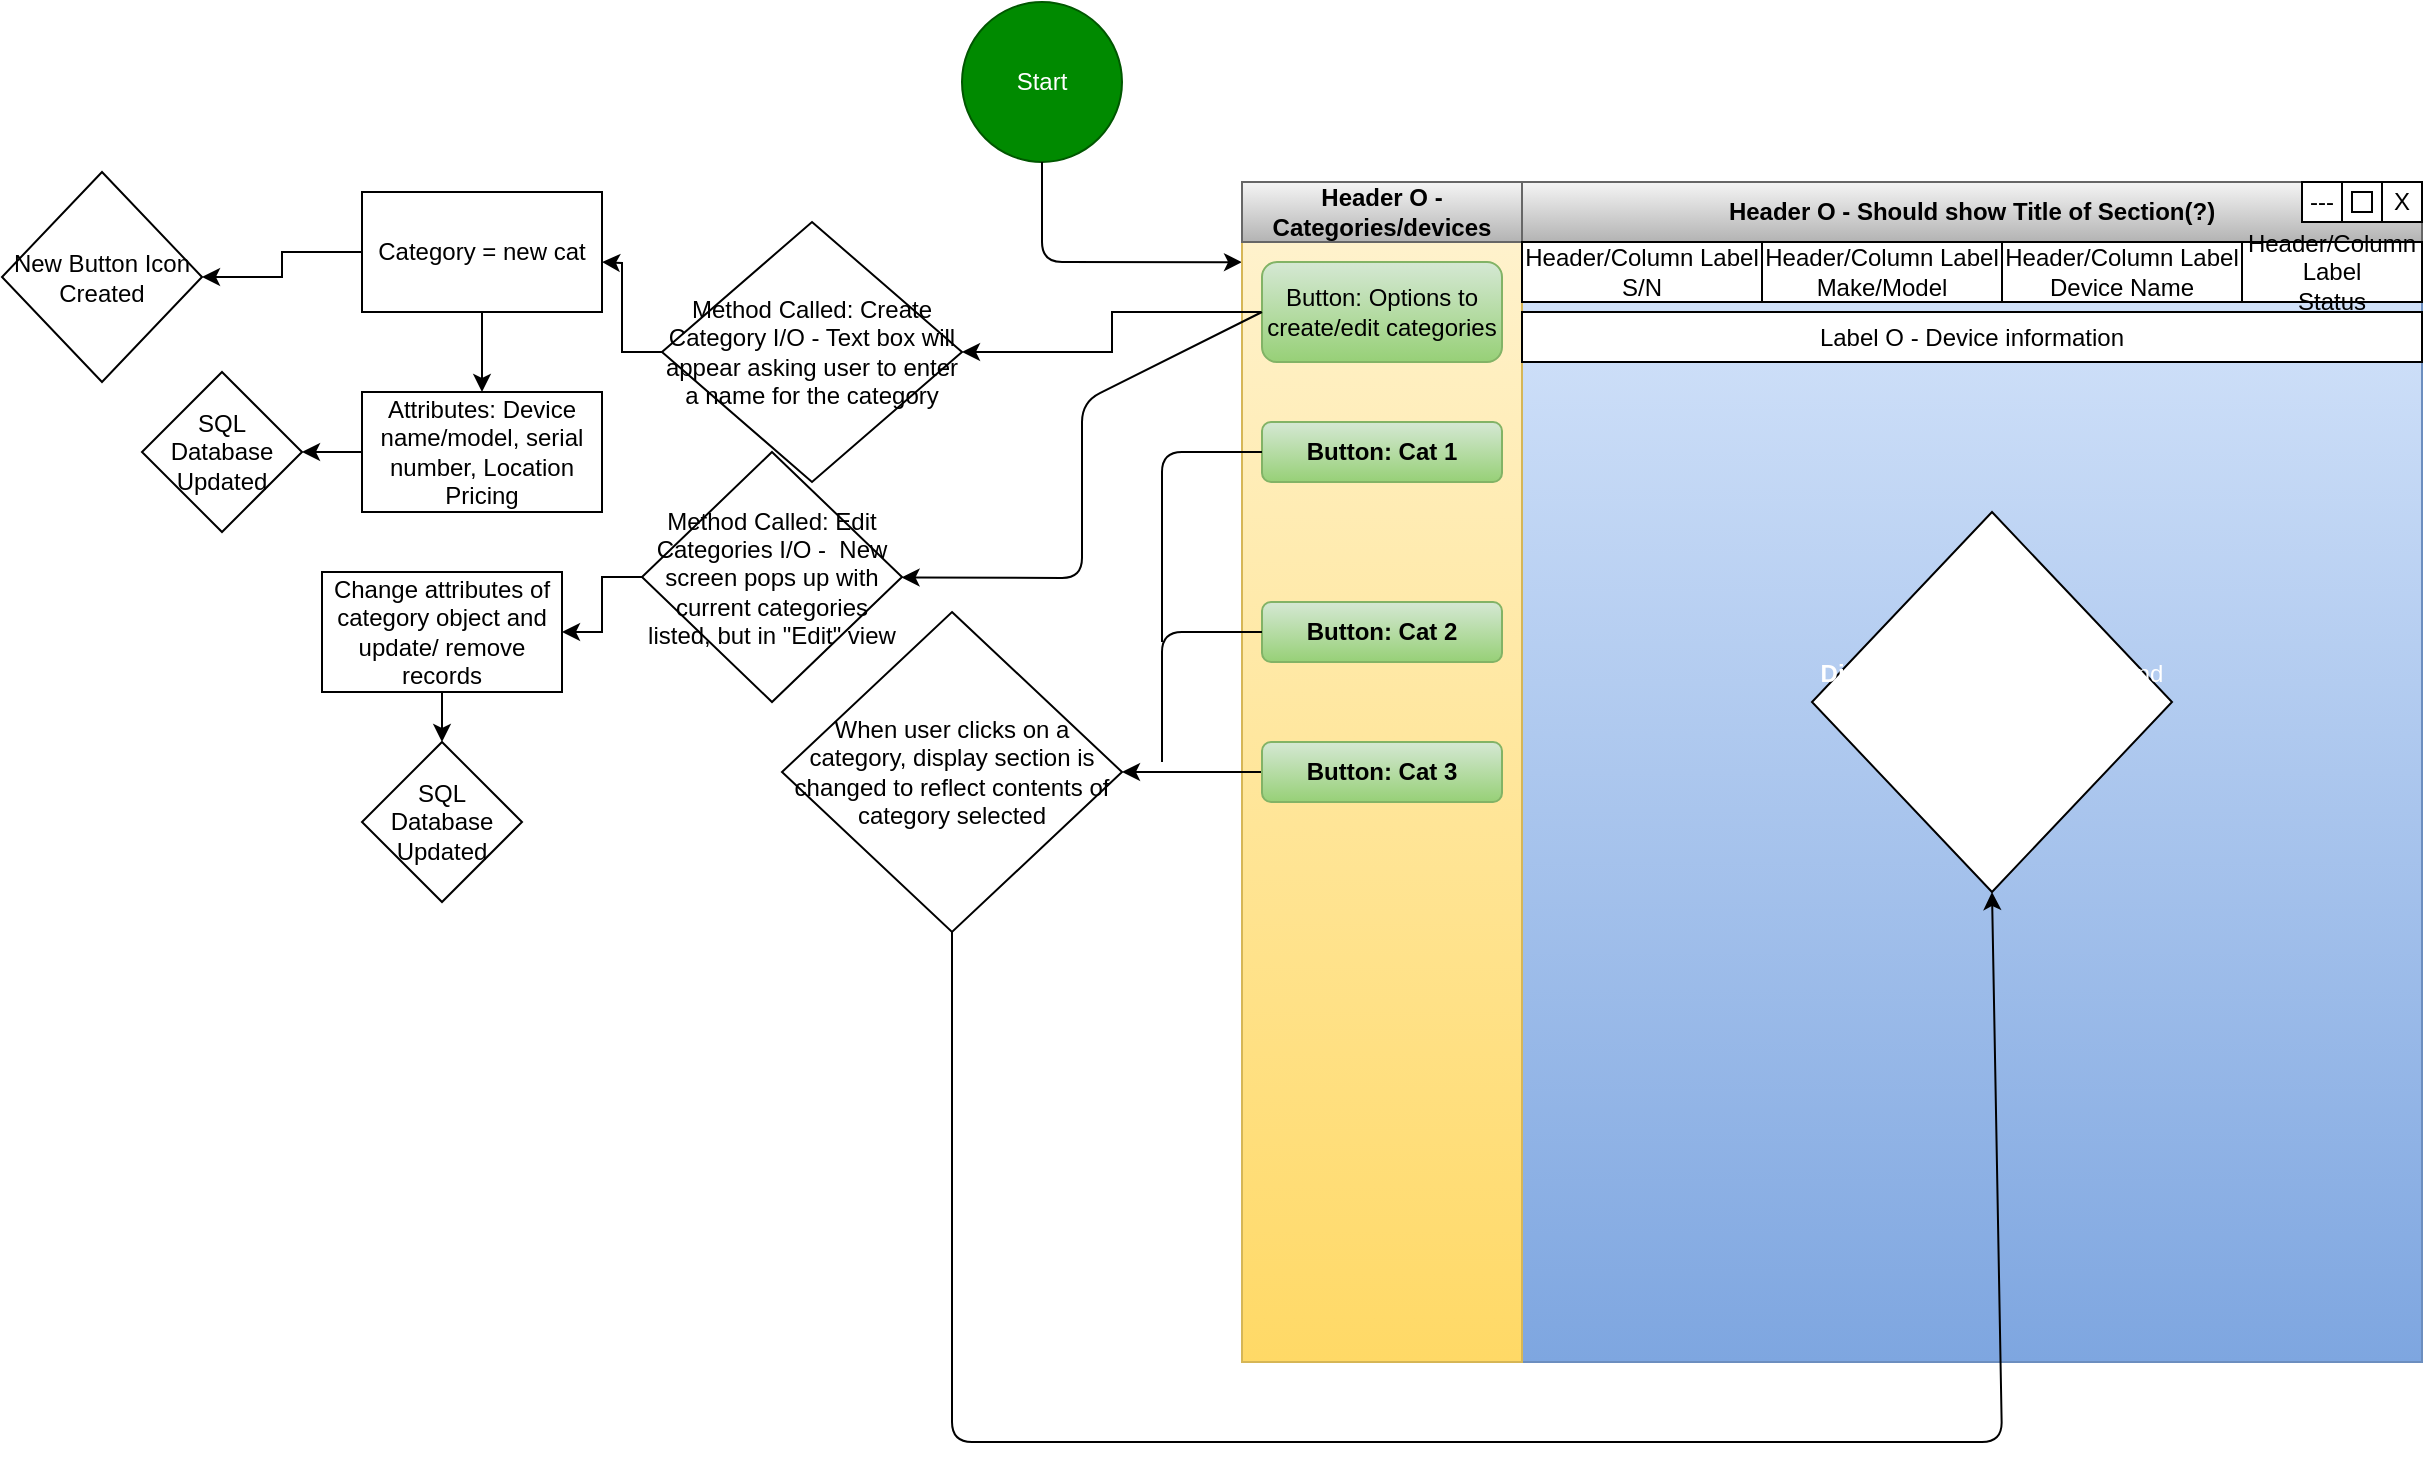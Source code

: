 <mxfile version="14.2.4" type="embed" pages="2">
    <diagram id="U8UwtBdHkWbJrZiE4U4J" name="Main Page">
        <mxGraphModel dx="1968" dy="1890" grid="1" gridSize="10" guides="1" tooltips="1" connect="1" arrows="1" fold="1" page="1" pageScale="1" pageWidth="850" pageHeight="1100" math="0" shadow="0">
            <root>
                <mxCell id="0"/>
                <mxCell id="1" parent="0"/>
                <mxCell id="2" value="Start" style="ellipse;whiteSpace=wrap;html=1;fillColor=#008a00;strokeColor=#005700;fontColor=#ffffff;" parent="1" vertex="1">
                    <mxGeometry y="-90" width="80" height="80" as="geometry"/>
                </mxCell>
                <mxCell id="3" value="" style="endArrow=classic;html=1;exitX=0.5;exitY=1;exitDx=0;exitDy=0;entryX=0;entryY=0.018;entryDx=0;entryDy=0;entryPerimeter=0;" parent="1" source="2" target="16" edge="1">
                    <mxGeometry width="50" height="50" relative="1" as="geometry">
                        <mxPoint x="400" y="430" as="sourcePoint"/>
                        <mxPoint x="120" y="40" as="targetPoint"/>
                        <Array as="points">
                            <mxPoint x="40" y="40"/>
                        </Array>
                    </mxGeometry>
                </mxCell>
                <mxCell id="4" value="" style="whiteSpace=wrap;html=1;aspect=fixed;gradientColor=#7ea6e0;fillColor=#dae8fc;strokeColor=#6c8ebf;" parent="1" vertex="1">
                    <mxGeometry x="140" width="590" height="590" as="geometry"/>
                </mxCell>
                <mxCell id="5" value="&lt;b&gt;&lt;font color=&quot;#000000&quot;&gt;Header O - Should show Title of Section(?)&lt;/font&gt;&lt;/b&gt;" style="rounded=0;whiteSpace=wrap;html=1;gradientColor=#b3b3b3;fillColor=#f5f5f5;strokeColor=#666666;" parent="1" vertex="1">
                    <mxGeometry x="280" width="450" height="30" as="geometry"/>
                </mxCell>
                <mxCell id="6" value="---" style="rounded=0;whiteSpace=wrap;html=1;" parent="1" vertex="1">
                    <mxGeometry x="670" width="20" height="20" as="geometry"/>
                </mxCell>
                <mxCell id="8" value="X" style="rounded=0;whiteSpace=wrap;html=1;" parent="1" vertex="1">
                    <mxGeometry x="710" width="20" height="20" as="geometry"/>
                </mxCell>
                <mxCell id="9" value="" style="rounded=0;whiteSpace=wrap;html=1;" parent="1" vertex="1">
                    <mxGeometry x="690" width="20" height="20" as="geometry"/>
                </mxCell>
                <mxCell id="10" value="" style="rounded=0;whiteSpace=wrap;html=1;" parent="1" vertex="1">
                    <mxGeometry x="695" y="5" width="10" height="10" as="geometry"/>
                </mxCell>
                <mxCell id="16" value="" style="rounded=0;whiteSpace=wrap;html=1;gradientColor=#ffd966;fillColor=#fff2cc;strokeColor=#d6b656;" parent="1" vertex="1">
                    <mxGeometry x="140" y="30" width="140" height="560" as="geometry"/>
                </mxCell>
                <mxCell id="17" value="&lt;font color=&quot;#000000&quot;&gt;&lt;b&gt;Header O - Categories/devices&lt;/b&gt;&lt;/font&gt;" style="rounded=0;whiteSpace=wrap;html=1;gradientColor=#b3b3b3;fillColor=#f5f5f5;strokeColor=#666666;" parent="1" vertex="1">
                    <mxGeometry x="140" width="140" height="30" as="geometry"/>
                </mxCell>
                <mxCell id="18" value="&lt;b&gt;&lt;font color=&quot;#000000&quot;&gt;Button: Cat 1&lt;/font&gt;&lt;/b&gt;" style="rounded=1;whiteSpace=wrap;html=1;gradientColor=#97d077;fillColor=#d5e8d4;strokeColor=#82b366;" parent="1" vertex="1">
                    <mxGeometry x="150" y="120" width="120" height="30" as="geometry"/>
                </mxCell>
                <mxCell id="19" value="&lt;b&gt;&lt;font color=&quot;#000000&quot;&gt;Button: Cat 2&lt;/font&gt;&lt;/b&gt;" style="rounded=1;whiteSpace=wrap;html=1;gradientColor=#97d077;fillColor=#d5e8d4;strokeColor=#82b366;" parent="1" vertex="1">
                    <mxGeometry x="150" y="210" width="120" height="30" as="geometry"/>
                </mxCell>
                <mxCell id="29" value="" style="edgeStyle=orthogonalEdgeStyle;rounded=0;orthogonalLoop=1;jettySize=auto;html=1;" parent="1" source="20" target="24" edge="1">
                    <mxGeometry relative="1" as="geometry"/>
                </mxCell>
                <mxCell id="20" value="&lt;font color=&quot;#000000&quot;&gt;&lt;b&gt;Button: Cat 3&lt;/b&gt;&lt;/font&gt;" style="rounded=1;whiteSpace=wrap;html=1;gradientColor=#97d077;fillColor=#d5e8d4;strokeColor=#82b366;" parent="1" vertex="1">
                    <mxGeometry x="150" y="280" width="120" height="30" as="geometry"/>
                </mxCell>
                <mxCell id="24" value="When user clicks on a category, display section is changed to reflect contents of category selected" style="rhombus;whiteSpace=wrap;html=1;" parent="1" vertex="1">
                    <mxGeometry x="-90" y="215" width="170" height="160" as="geometry"/>
                </mxCell>
                <mxCell id="27" value="" style="endArrow=none;html=1;entryX=0;entryY=0.5;entryDx=0;entryDy=0;" parent="1" target="18" edge="1">
                    <mxGeometry width="50" height="50" relative="1" as="geometry">
                        <mxPoint x="100" y="230" as="sourcePoint"/>
                        <mxPoint x="80" y="150" as="targetPoint"/>
                        <Array as="points">
                            <mxPoint x="100" y="135"/>
                        </Array>
                    </mxGeometry>
                </mxCell>
                <mxCell id="28" value="" style="endArrow=none;html=1;exitX=0;exitY=0.5;exitDx=0;exitDy=0;" parent="1" source="19" edge="1">
                    <mxGeometry width="50" height="50" relative="1" as="geometry">
                        <mxPoint x="400" y="210" as="sourcePoint"/>
                        <mxPoint x="100" y="290" as="targetPoint"/>
                        <Array as="points">
                            <mxPoint x="100" y="225"/>
                        </Array>
                    </mxGeometry>
                </mxCell>
                <mxCell id="32" value="" style="edgeStyle=orthogonalEdgeStyle;rounded=0;orthogonalLoop=1;jettySize=auto;html=1;" parent="1" source="30" target="31" edge="1">
                    <mxGeometry relative="1" as="geometry"/>
                </mxCell>
                <mxCell id="30" value="&lt;font color=&quot;#000000&quot;&gt;Button: Options to create/edit categories&lt;/font&gt;" style="rounded=1;whiteSpace=wrap;html=1;gradientColor=#97d077;fillColor=#d5e8d4;strokeColor=#82b366;" parent="1" vertex="1">
                    <mxGeometry x="150" y="40" width="120" height="50" as="geometry"/>
                </mxCell>
                <mxCell id="36" value="" style="edgeStyle=orthogonalEdgeStyle;rounded=0;orthogonalLoop=1;jettySize=auto;html=1;" parent="1" source="31" edge="1">
                    <mxGeometry relative="1" as="geometry">
                        <mxPoint x="-180" y="40" as="targetPoint"/>
                    </mxGeometry>
                </mxCell>
                <mxCell id="31" value="Method Called: Create Category I/O - Text box will appear asking user to enter a name for the category" style="rhombus;whiteSpace=wrap;html=1;" parent="1" vertex="1">
                    <mxGeometry x="-150" y="20" width="150" height="130" as="geometry"/>
                </mxCell>
                <mxCell id="40" value="" style="edgeStyle=orthogonalEdgeStyle;rounded=0;orthogonalLoop=1;jettySize=auto;html=1;" parent="1" source="38" target="39" edge="1">
                    <mxGeometry relative="1" as="geometry"/>
                </mxCell>
                <mxCell id="61" value="" style="edgeStyle=orthogonalEdgeStyle;rounded=0;orthogonalLoop=1;jettySize=auto;html=1;" edge="1" parent="1" source="38" target="60">
                    <mxGeometry relative="1" as="geometry"/>
                </mxCell>
                <mxCell id="38" value="Category = new cat" style="rounded=0;whiteSpace=wrap;html=1;" parent="1" vertex="1">
                    <mxGeometry x="-300" y="5" width="120" height="60" as="geometry"/>
                </mxCell>
                <mxCell id="56" value="" style="edgeStyle=orthogonalEdgeStyle;rounded=0;orthogonalLoop=1;jettySize=auto;html=1;" parent="1" source="39" target="55" edge="1">
                    <mxGeometry relative="1" as="geometry"/>
                </mxCell>
                <mxCell id="39" value="Attributes: Device name/model, serial number, Location Pricing" style="whiteSpace=wrap;html=1;rounded=0;" parent="1" vertex="1">
                    <mxGeometry x="-300" y="105" width="120" height="60" as="geometry"/>
                </mxCell>
                <mxCell id="41" value="Label O - Device information" style="rounded=0;whiteSpace=wrap;html=1;" parent="1" vertex="1">
                    <mxGeometry x="280" y="65" width="450" height="25" as="geometry"/>
                </mxCell>
                <mxCell id="42" value="Header/Column Label&lt;br&gt;S/N" style="rounded=0;whiteSpace=wrap;html=1;" parent="1" vertex="1">
                    <mxGeometry x="280" y="30" width="120" height="30" as="geometry"/>
                </mxCell>
                <mxCell id="43" value="Header/Column Label&lt;br&gt;Make/Model" style="rounded=0;whiteSpace=wrap;html=1;" parent="1" vertex="1">
                    <mxGeometry x="400" y="30" width="120" height="30" as="geometry"/>
                </mxCell>
                <mxCell id="44" value="Header/Column Label&lt;br&gt;Device Name" style="rounded=0;whiteSpace=wrap;html=1;" parent="1" vertex="1">
                    <mxGeometry x="520" y="30" width="120" height="30" as="geometry"/>
                </mxCell>
                <mxCell id="45" value="Header/Column Label&lt;br&gt;Status" style="rounded=0;whiteSpace=wrap;html=1;" parent="1" vertex="1">
                    <mxGeometry x="640" y="30" width="90" height="30" as="geometry"/>
                </mxCell>
                <mxCell id="50" value="" style="edgeStyle=orthogonalEdgeStyle;rounded=0;orthogonalLoop=1;jettySize=auto;html=1;" parent="1" source="46" target="49" edge="1">
                    <mxGeometry relative="1" as="geometry"/>
                </mxCell>
                <mxCell id="46" value="Method Called: Edit Categories I/O -&amp;nbsp; New screen pops up with current categories listed, but in &quot;Edit&quot; view&lt;br&gt;" style="rhombus;whiteSpace=wrap;html=1;" parent="1" vertex="1">
                    <mxGeometry x="-160" y="135" width="130" height="125" as="geometry"/>
                </mxCell>
                <mxCell id="47" value="" style="endArrow=classic;html=1;exitX=0;exitY=0.5;exitDx=0;exitDy=0;" parent="1" source="30" target="46" edge="1">
                    <mxGeometry width="50" height="50" relative="1" as="geometry">
                        <mxPoint x="220" y="220" as="sourcePoint"/>
                        <mxPoint x="270" y="170" as="targetPoint"/>
                        <Array as="points">
                            <mxPoint x="60" y="110"/>
                            <mxPoint x="60" y="198"/>
                        </Array>
                    </mxGeometry>
                </mxCell>
                <mxCell id="54" value="" style="edgeStyle=orthogonalEdgeStyle;rounded=0;orthogonalLoop=1;jettySize=auto;html=1;" parent="1" source="49" target="53" edge="1">
                    <mxGeometry relative="1" as="geometry"/>
                </mxCell>
                <mxCell id="49" value="Change attributes of category object and update/ remove records" style="rounded=0;whiteSpace=wrap;html=1;" parent="1" vertex="1">
                    <mxGeometry x="-320" y="195" width="120" height="60" as="geometry"/>
                </mxCell>
                <mxCell id="53" value="SQL Database Updated" style="rhombus;whiteSpace=wrap;html=1;rounded=0;" parent="1" vertex="1">
                    <mxGeometry x="-300" y="280" width="80" height="80" as="geometry"/>
                </mxCell>
                <mxCell id="55" value="SQL Database Updated" style="rhombus;whiteSpace=wrap;html=1;rounded=0;" parent="1" vertex="1">
                    <mxGeometry x="-410" y="95" width="80" height="80" as="geometry"/>
                </mxCell>
                <mxCell id="57" value="&lt;font color=&quot;#ffffff&quot;&gt;&lt;b&gt;Display section&lt;/b&gt;&amp;nbsp;is dynamic and will change based on buttons press&lt;/font&gt;" style="rhombus;whiteSpace=wrap;html=1;" parent="1" vertex="1">
                    <mxGeometry x="425" y="165" width="180" height="190" as="geometry"/>
                </mxCell>
                <mxCell id="60" value="New Button Icon Created" style="rhombus;whiteSpace=wrap;html=1;rounded=0;" vertex="1" parent="1">
                    <mxGeometry x="-480" y="-5" width="100" height="105" as="geometry"/>
                </mxCell>
                <mxCell id="62" value="" style="endArrow=classic;html=1;exitX=0.5;exitY=1;exitDx=0;exitDy=0;entryX=0.5;entryY=1;entryDx=0;entryDy=0;" edge="1" parent="1" source="24" target="57">
                    <mxGeometry width="50" height="50" relative="1" as="geometry">
                        <mxPoint x="250" y="420" as="sourcePoint"/>
                        <mxPoint x="300" y="370" as="targetPoint"/>
                        <Array as="points">
                            <mxPoint x="-5" y="630"/>
                            <mxPoint x="520" y="630"/>
                        </Array>
                    </mxGeometry>
                </mxCell>
            </root>
        </mxGraphModel>
    </diagram>
    <diagram id="tu8CmVaOAoM0T_PG66jl" name="Creation Page">
        <mxGraphModel dx="1118" dy="790" grid="1" gridSize="10" guides="1" tooltips="1" connect="1" arrows="1" fold="1" page="1" pageScale="1" pageWidth="850" pageHeight="1100" math="0" shadow="0">
            <root>
                <mxCell id="1I7Qele2aH024r_aib0B-0"/>
                <mxCell id="1I7Qele2aH024r_aib0B-1" parent="1I7Qele2aH024r_aib0B-0"/>
                <mxCell id="TXRWi1a7pR1DtGI8HC0N-2" value="" style="edgeStyle=orthogonalEdgeStyle;rounded=0;orthogonalLoop=1;jettySize=auto;html=1;entryX=0.5;entryY=0;entryDx=0;entryDy=0;" edge="1" parent="1I7Qele2aH024r_aib0B-1" source="TXRWi1a7pR1DtGI8HC0N-0" target="TXRWi1a7pR1DtGI8HC0N-3">
                    <mxGeometry relative="1" as="geometry"/>
                </mxCell>
                <mxCell id="TXRWi1a7pR1DtGI8HC0N-0" value="Method Called: Create Category I/O - Text box will appear asking user to enter a name for the category" style="rhombus;whiteSpace=wrap;html=1;fillColor=#008a00;strokeColor=#005700;fontColor=#ffffff;" vertex="1" parent="1I7Qele2aH024r_aib0B-1">
                    <mxGeometry x="345" width="150" height="130" as="geometry"/>
                </mxCell>
                <mxCell id="TXRWi1a7pR1DtGI8HC0N-1" value="" style="whiteSpace=wrap;html=1;aspect=fixed;gradientColor=#7ea6e0;fillColor=#dae8fc;strokeColor=#6c8ebf;" vertex="1" parent="1I7Qele2aH024r_aib0B-1">
                    <mxGeometry x="300" y="240" width="240" height="240" as="geometry"/>
                </mxCell>
                <mxCell id="TXRWi1a7pR1DtGI8HC0N-3" value="Header O - Category Creation Screen" style="rounded=1;whiteSpace=wrap;html=1;gradientColor=#b3b3b3;fillColor=#f5f5f5;strokeColor=#666666;fontColor=#000000;" vertex="1" parent="1I7Qele2aH024r_aib0B-1">
                    <mxGeometry x="300" y="210" width="240" height="30" as="geometry"/>
                </mxCell>
                <mxCell id="k8ZuSzeqjn82eRQZKbAo-9" value="" style="edgeStyle=orthogonalEdgeStyle;rounded=0;orthogonalLoop=1;jettySize=auto;html=1;fontColor=#000000;" edge="1" parent="1I7Qele2aH024r_aib0B-1" source="TXRWi1a7pR1DtGI8HC0N-4" target="k8ZuSzeqjn82eRQZKbAo-7">
                    <mxGeometry relative="1" as="geometry"/>
                </mxCell>
                <mxCell id="TXRWi1a7pR1DtGI8HC0N-4" value="&lt;font color=&quot;#ffffff&quot;&gt;Text Box I/O - Category name&amp;nbsp;&lt;/font&gt;" style="rounded=0;whiteSpace=wrap;html=1;fontColor=#000000;" vertex="1" parent="1I7Qele2aH024r_aib0B-1">
                    <mxGeometry x="310" y="240" width="220" height="35" as="geometry"/>
                </mxCell>
                <mxCell id="k8ZuSzeqjn82eRQZKbAo-4" value="" style="edgeStyle=orthogonalEdgeStyle;rounded=0;orthogonalLoop=1;jettySize=auto;html=1;fontColor=#000000;" edge="1" parent="1I7Qele2aH024r_aib0B-1" source="TXRWi1a7pR1DtGI8HC0N-5" target="k8ZuSzeqjn82eRQZKbAo-3">
                    <mxGeometry relative="1" as="geometry"/>
                </mxCell>
                <mxCell id="TXRWi1a7pR1DtGI8HC0N-5" value="Button: Create" style="rounded=1;whiteSpace=wrap;html=1;gradientColor=#97d077;fillColor=#d5e8d4;strokeColor=#82b366;fontColor=#000000;" vertex="1" parent="1I7Qele2aH024r_aib0B-1">
                    <mxGeometry x="300" y="360" width="100" height="40" as="geometry"/>
                </mxCell>
                <mxCell id="k8ZuSzeqjn82eRQZKbAo-6" value="" style="edgeStyle=orthogonalEdgeStyle;rounded=0;orthogonalLoop=1;jettySize=auto;html=1;fontColor=#000000;" edge="1" parent="1I7Qele2aH024r_aib0B-1" source="TXRWi1a7pR1DtGI8HC0N-6" target="k8ZuSzeqjn82eRQZKbAo-5">
                    <mxGeometry relative="1" as="geometry"/>
                </mxCell>
                <mxCell id="TXRWi1a7pR1DtGI8HC0N-6" value="Button: Cancel" style="rounded=1;whiteSpace=wrap;html=1;gradientColor=#97d077;fillColor=#d5e8d4;strokeColor=#82b366;fontColor=#000000;" vertex="1" parent="1I7Qele2aH024r_aib0B-1">
                    <mxGeometry x="440" y="360" width="100" height="40" as="geometry"/>
                </mxCell>
                <mxCell id="k8ZuSzeqjn82eRQZKbAo-1" style="edgeStyle=orthogonalEdgeStyle;rounded=0;orthogonalLoop=1;jettySize=auto;html=1;exitX=0.5;exitY=1;exitDx=0;exitDy=0;fontColor=#000000;" edge="1" parent="1I7Qele2aH024r_aib0B-1" source="TXRWi1a7pR1DtGI8HC0N-1" target="TXRWi1a7pR1DtGI8HC0N-1">
                    <mxGeometry relative="1" as="geometry"/>
                </mxCell>
                <mxCell id="k8ZuSzeqjn82eRQZKbAo-11" value="" style="edgeStyle=orthogonalEdgeStyle;rounded=0;orthogonalLoop=1;jettySize=auto;html=1;fontColor=#FFFFFF;" edge="1" parent="1I7Qele2aH024r_aib0B-1" source="k8ZuSzeqjn82eRQZKbAo-3" target="k8ZuSzeqjn82eRQZKbAo-10">
                    <mxGeometry relative="1" as="geometry"/>
                </mxCell>
                <mxCell id="k8ZuSzeqjn82eRQZKbAo-3" value="&lt;font color=&quot;#ffffff&quot;&gt;Method Called - New Object of type category created&lt;/font&gt;" style="rhombus;whiteSpace=wrap;html=1;fontColor=#000000;" vertex="1" parent="1I7Qele2aH024r_aib0B-1">
                    <mxGeometry x="120" y="315" width="130" height="130" as="geometry"/>
                </mxCell>
                <mxCell id="k8ZuSzeqjn82eRQZKbAo-5" value="&lt;font color=&quot;#ffffff&quot;&gt;Cancels category screen&lt;/font&gt;" style="rhombus;whiteSpace=wrap;html=1;fontColor=#000000;" vertex="1" parent="1I7Qele2aH024r_aib0B-1">
                    <mxGeometry x="590" y="320" width="130" height="120" as="geometry"/>
                </mxCell>
                <mxCell id="k8ZuSzeqjn82eRQZKbAo-7" value="Input = name&lt;br&gt;Object Attribute" style="rounded=0;whiteSpace=wrap;html=1;fontColor=#FFFFFF;" vertex="1" parent="1I7Qele2aH024r_aib0B-1">
                    <mxGeometry x="140" y="237.5" width="120" height="40" as="geometry"/>
                </mxCell>
                <mxCell id="k8ZuSzeqjn82eRQZKbAo-10" value="&lt;font color=&quot;#ffffff&quot;&gt;SQL Database update&lt;/font&gt;" style="rhombus;whiteSpace=wrap;html=1;fontColor=#000000;" vertex="1" parent="1I7Qele2aH024r_aib0B-1">
                    <mxGeometry x="10" y="340" width="80" height="80" as="geometry"/>
                </mxCell>
            </root>
        </mxGraphModel>
    </diagram>
</mxfile>